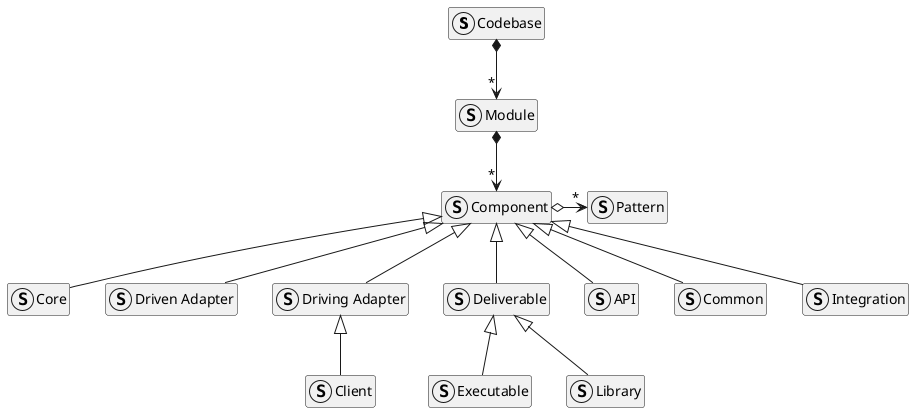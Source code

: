 @startuml
hide empty members

struct Codebase
struct Module
struct Component
struct Core
struct DrivenAdapter as "Driven Adapter"
struct DrivingAdapter as "Driving Adapter"
struct Deliverable
struct Executable
struct Library
struct Client
struct API
struct Common
struct Integration
struct Pattern

Codebase *--> "*" Module
Module *--> "*" Component

Component <|-- Core
Component <|-- DrivenAdapter
Component <|-- DrivingAdapter
Component <|-- Deliverable
Component <|-- API
Component <|-- Common
Component <|-- Integration

Deliverable <|-- Executable
Deliverable <|-- Library

DrivingAdapter <|-- Client

Component o-> "*" Pattern
@enduml
